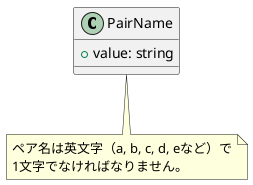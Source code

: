 @startuml PairName

class "PairName" as PairName {
    + value: string
}

note bottom of PairName
  ペア名は英文字（a, b, c, d, eなど）で
  1文字でなければなりません。
end note

@enduml
